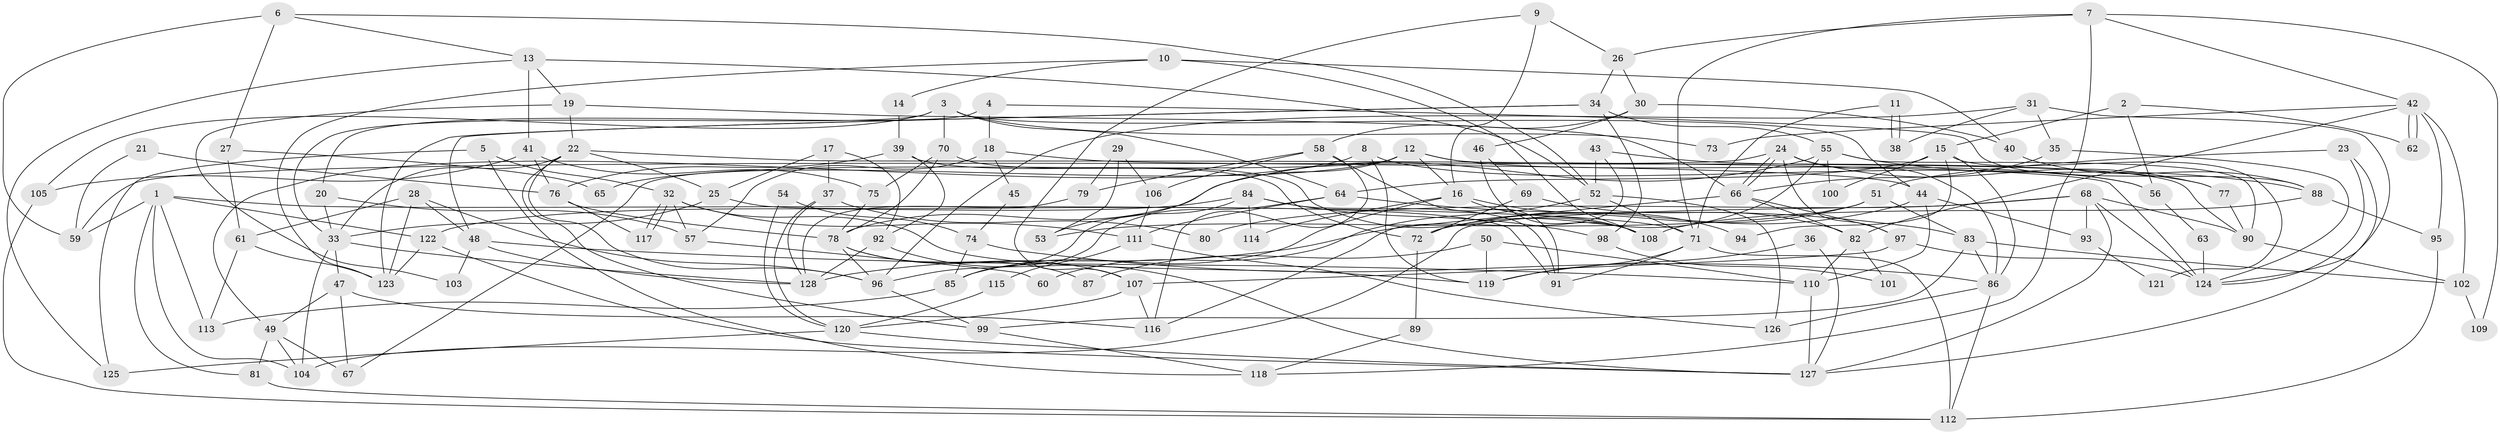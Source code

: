 // coarse degree distribution, {6: 0.12195121951219512, 5: 0.14634146341463414, 4: 0.23170731707317074, 3: 0.18292682926829268, 7: 0.0975609756097561, 8: 0.06097560975609756, 2: 0.08536585365853659, 9: 0.036585365853658534, 10: 0.036585365853658534}
// Generated by graph-tools (version 1.1) at 2025/24/03/03/25 07:24:01]
// undirected, 128 vertices, 256 edges
graph export_dot {
graph [start="1"]
  node [color=gray90,style=filled];
  1;
  2;
  3;
  4;
  5;
  6;
  7;
  8;
  9;
  10;
  11;
  12;
  13;
  14;
  15;
  16;
  17;
  18;
  19;
  20;
  21;
  22;
  23;
  24;
  25;
  26;
  27;
  28;
  29;
  30;
  31;
  32;
  33;
  34;
  35;
  36;
  37;
  38;
  39;
  40;
  41;
  42;
  43;
  44;
  45;
  46;
  47;
  48;
  49;
  50;
  51;
  52;
  53;
  54;
  55;
  56;
  57;
  58;
  59;
  60;
  61;
  62;
  63;
  64;
  65;
  66;
  67;
  68;
  69;
  70;
  71;
  72;
  73;
  74;
  75;
  76;
  77;
  78;
  79;
  80;
  81;
  82;
  83;
  84;
  85;
  86;
  87;
  88;
  89;
  90;
  91;
  92;
  93;
  94;
  95;
  96;
  97;
  98;
  99;
  100;
  101;
  102;
  103;
  104;
  105;
  106;
  107;
  108;
  109;
  110;
  111;
  112;
  113;
  114;
  115;
  116;
  117;
  118;
  119;
  120;
  121;
  122;
  123;
  124;
  125;
  126;
  127;
  128;
  1 -- 81;
  1 -- 59;
  1 -- 71;
  1 -- 104;
  1 -- 113;
  1 -- 122;
  2 -- 56;
  2 -- 15;
  2 -- 62;
  3 -- 33;
  3 -- 64;
  3 -- 44;
  3 -- 70;
  3 -- 73;
  3 -- 105;
  4 -- 88;
  4 -- 20;
  4 -- 18;
  5 -- 125;
  5 -- 118;
  5 -- 32;
  6 -- 13;
  6 -- 52;
  6 -- 27;
  6 -- 59;
  7 -- 42;
  7 -- 71;
  7 -- 26;
  7 -- 109;
  7 -- 118;
  8 -- 119;
  8 -- 49;
  8 -- 56;
  9 -- 26;
  9 -- 107;
  9 -- 16;
  10 -- 123;
  10 -- 108;
  10 -- 14;
  10 -- 40;
  11 -- 38;
  11 -- 38;
  11 -- 71;
  12 -- 16;
  12 -- 90;
  12 -- 53;
  12 -- 56;
  12 -- 65;
  12 -- 67;
  13 -- 19;
  13 -- 52;
  13 -- 41;
  13 -- 125;
  14 -- 39;
  15 -- 64;
  15 -- 86;
  15 -- 94;
  15 -- 100;
  15 -- 121;
  16 -- 108;
  16 -- 85;
  16 -- 94;
  16 -- 114;
  17 -- 25;
  17 -- 92;
  17 -- 37;
  18 -- 44;
  18 -- 45;
  18 -- 57;
  19 -- 22;
  19 -- 66;
  19 -- 103;
  20 -- 57;
  20 -- 33;
  21 -- 76;
  21 -- 59;
  22 -- 25;
  22 -- 96;
  22 -- 33;
  22 -- 99;
  22 -- 124;
  23 -- 124;
  23 -- 127;
  23 -- 51;
  24 -- 97;
  24 -- 66;
  24 -- 66;
  24 -- 59;
  24 -- 77;
  24 -- 86;
  25 -- 33;
  25 -- 91;
  26 -- 30;
  26 -- 34;
  27 -- 61;
  27 -- 65;
  28 -- 123;
  28 -- 48;
  28 -- 61;
  28 -- 96;
  29 -- 79;
  29 -- 53;
  29 -- 106;
  30 -- 46;
  30 -- 58;
  30 -- 40;
  31 -- 96;
  31 -- 124;
  31 -- 35;
  31 -- 38;
  32 -- 117;
  32 -- 117;
  32 -- 57;
  32 -- 111;
  32 -- 119;
  33 -- 128;
  33 -- 47;
  33 -- 104;
  34 -- 48;
  34 -- 55;
  34 -- 98;
  34 -- 123;
  35 -- 124;
  35 -- 66;
  36 -- 119;
  36 -- 127;
  37 -- 128;
  37 -- 80;
  37 -- 120;
  39 -- 76;
  39 -- 72;
  39 -- 92;
  40 -- 88;
  41 -- 75;
  41 -- 76;
  41 -- 105;
  42 -- 62;
  42 -- 62;
  42 -- 82;
  42 -- 73;
  42 -- 95;
  42 -- 102;
  43 -- 116;
  43 -- 77;
  43 -- 52;
  44 -- 72;
  44 -- 93;
  44 -- 110;
  45 -- 74;
  46 -- 108;
  46 -- 69;
  47 -- 67;
  47 -- 49;
  47 -- 116;
  48 -- 110;
  48 -- 128;
  48 -- 103;
  49 -- 104;
  49 -- 67;
  49 -- 81;
  50 -- 119;
  50 -- 110;
  50 -- 87;
  51 -- 83;
  51 -- 53;
  51 -- 72;
  52 -- 71;
  52 -- 60;
  52 -- 126;
  54 -- 120;
  54 -- 74;
  55 -- 88;
  55 -- 72;
  55 -- 78;
  55 -- 90;
  55 -- 100;
  56 -- 63;
  57 -- 60;
  58 -- 106;
  58 -- 116;
  58 -- 79;
  58 -- 91;
  61 -- 113;
  61 -- 123;
  63 -- 124;
  64 -- 83;
  64 -- 111;
  64 -- 85;
  66 -- 82;
  66 -- 97;
  66 -- 128;
  68 -- 104;
  68 -- 127;
  68 -- 80;
  68 -- 90;
  68 -- 93;
  68 -- 124;
  69 -- 72;
  69 -- 82;
  70 -- 78;
  70 -- 75;
  70 -- 108;
  71 -- 112;
  71 -- 91;
  71 -- 119;
  72 -- 89;
  74 -- 85;
  74 -- 86;
  75 -- 78;
  76 -- 78;
  76 -- 117;
  77 -- 90;
  78 -- 96;
  78 -- 87;
  78 -- 107;
  79 -- 128;
  81 -- 112;
  82 -- 110;
  82 -- 101;
  83 -- 102;
  83 -- 99;
  83 -- 86;
  84 -- 122;
  84 -- 91;
  84 -- 96;
  84 -- 98;
  84 -- 114;
  85 -- 113;
  86 -- 112;
  86 -- 126;
  88 -- 95;
  88 -- 108;
  89 -- 118;
  90 -- 102;
  92 -- 127;
  92 -- 128;
  93 -- 121;
  95 -- 112;
  96 -- 99;
  97 -- 124;
  97 -- 107;
  98 -- 101;
  99 -- 118;
  102 -- 109;
  105 -- 112;
  106 -- 111;
  107 -- 116;
  107 -- 120;
  110 -- 127;
  111 -- 126;
  111 -- 115;
  115 -- 120;
  120 -- 125;
  120 -- 127;
  122 -- 123;
  122 -- 127;
}

